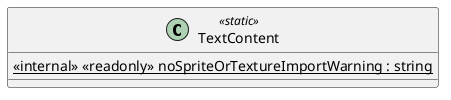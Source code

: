 @startuml
class TextContent <<static>> {
    <<internal>> {static} <<readonly>> noSpriteOrTextureImportWarning : string
}
@enduml
